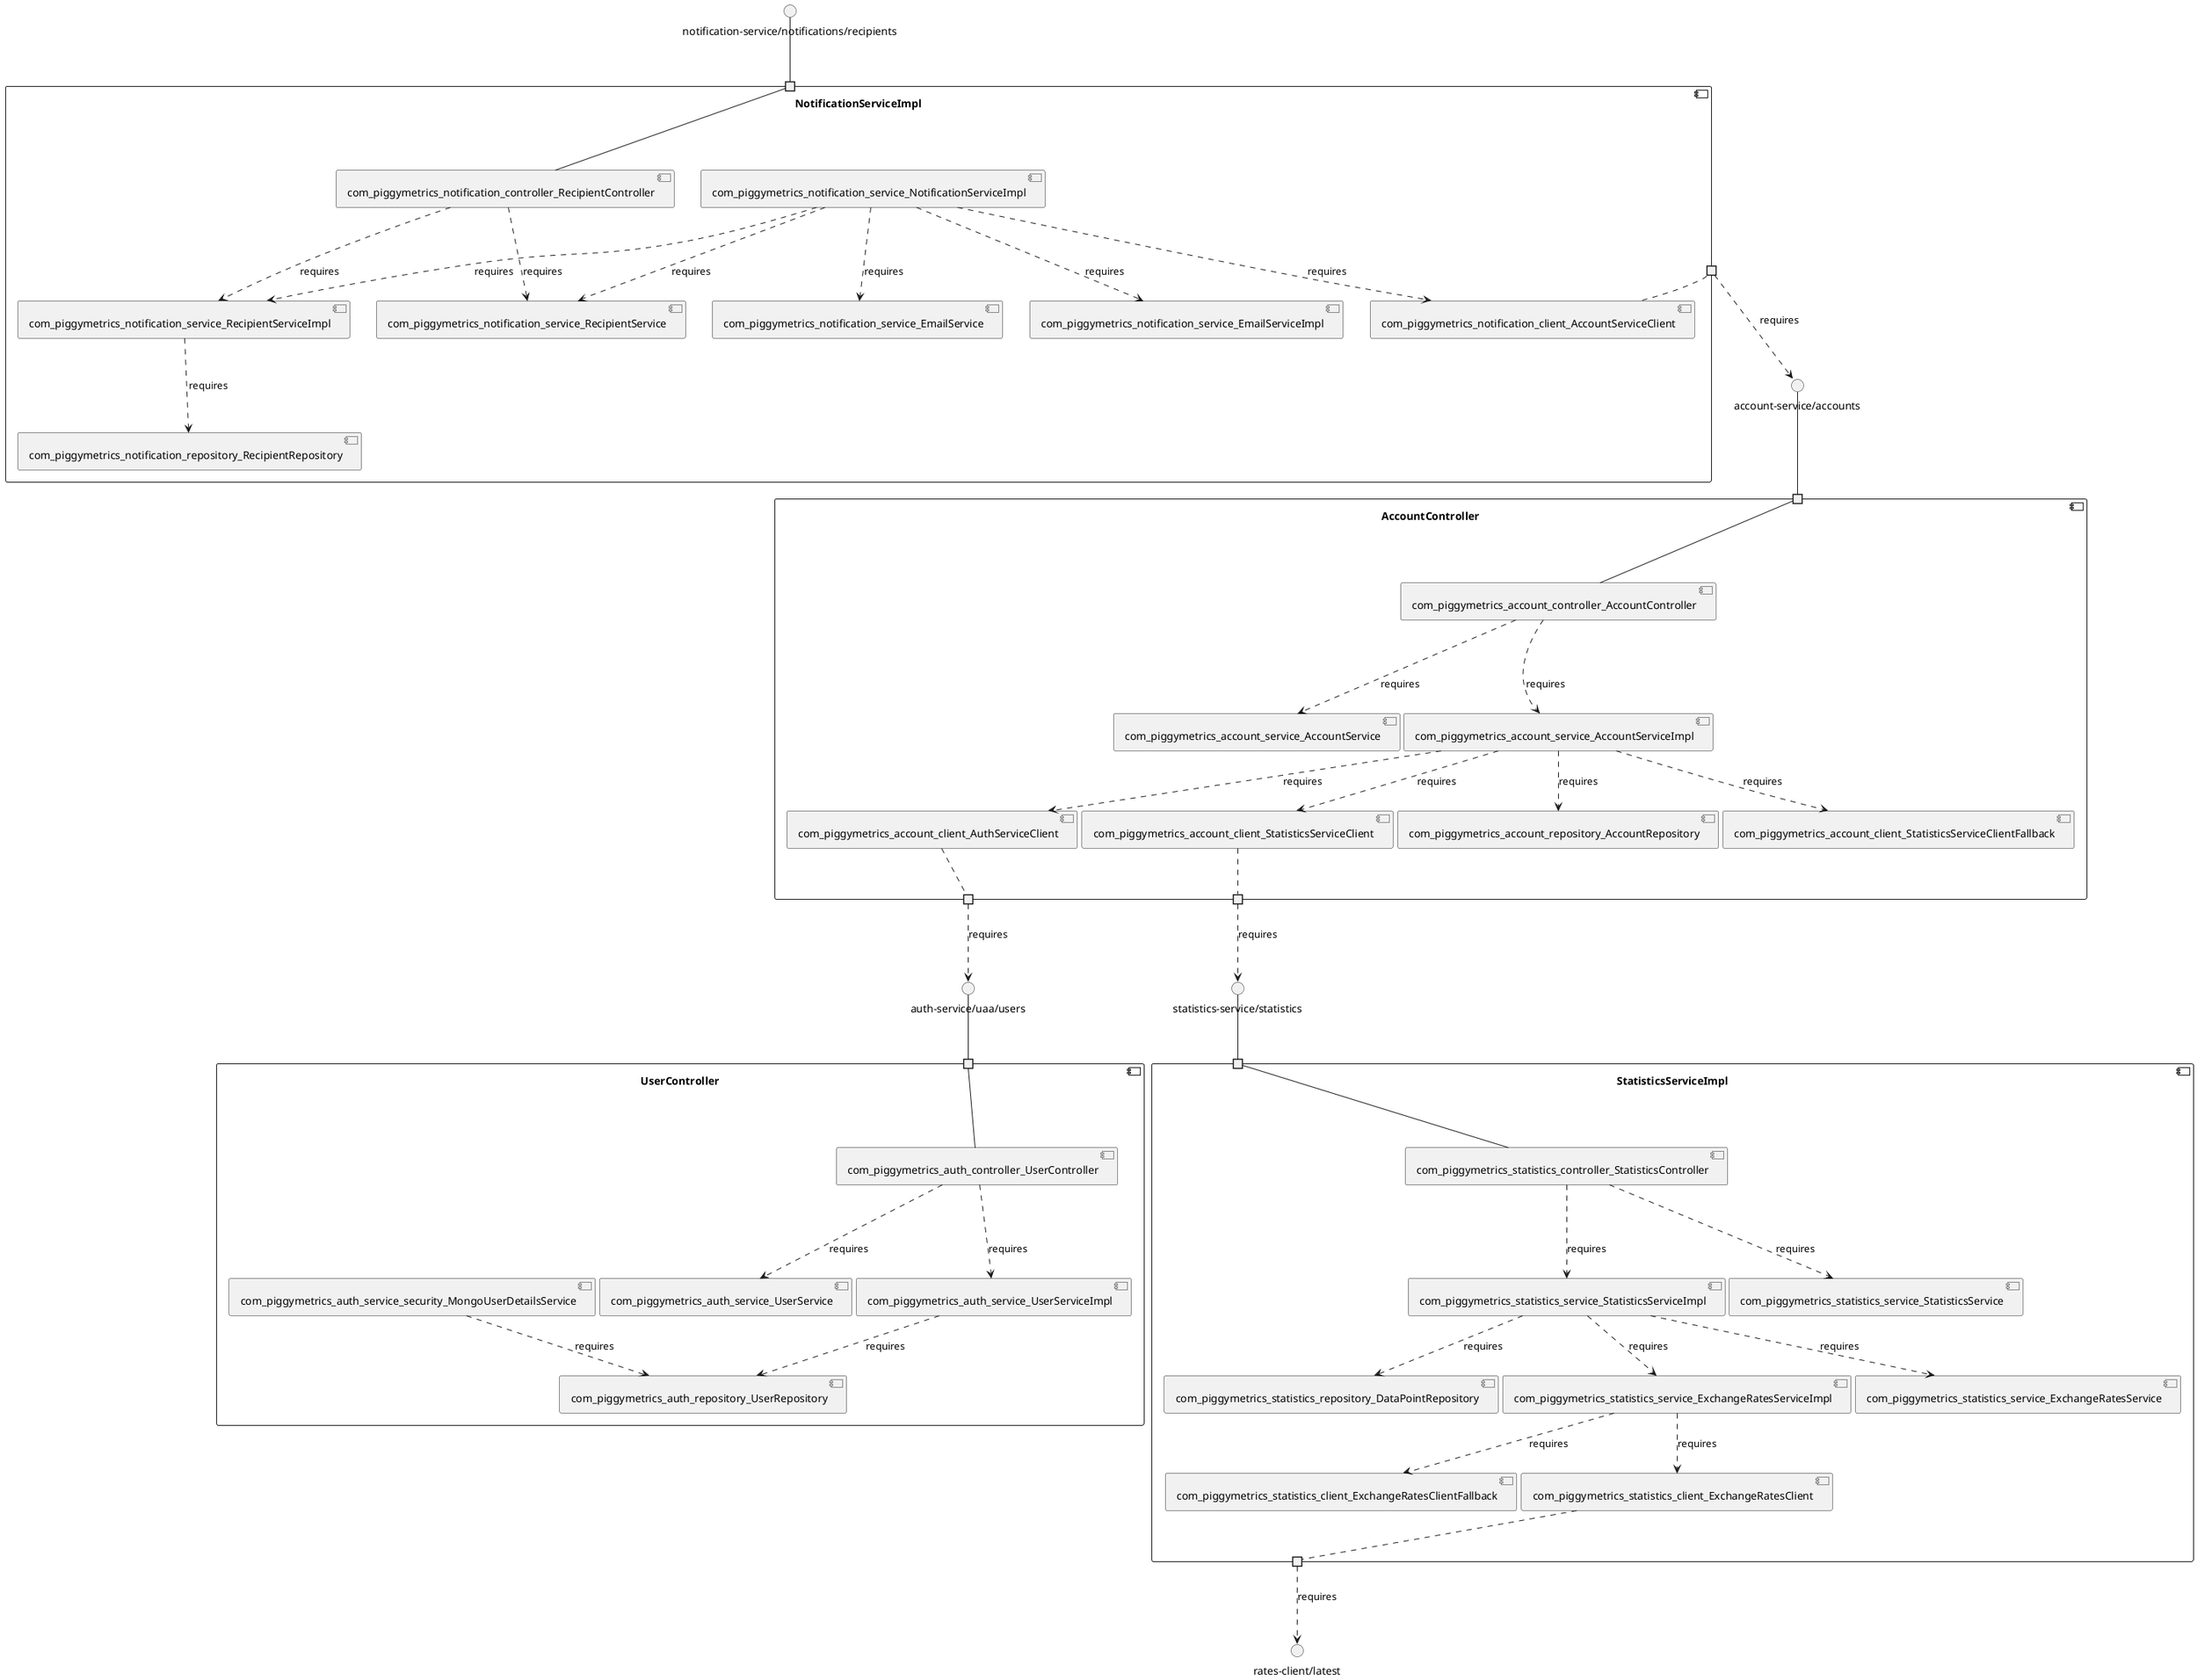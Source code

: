 @startuml
skinparam fixCircleLabelOverlapping true
component "AccountController\n\n\n\n\n\n" {
[com_piggymetrics_account_service_AccountService]
[com_piggymetrics_account_repository_AccountRepository]
[com_piggymetrics_account_controller_AccountController]
[com_piggymetrics_account_client_StatisticsServiceClientFallback]
[com_piggymetrics_account_service_AccountServiceImpl]
[com_piggymetrics_account_client_AuthServiceClient]
[com_piggymetrics_account_client_StatisticsServiceClient]
portin " " as AccountController.requires.account_service_accounts
portout " " as AccountController.provides.auth_service_uaa_users
portout " " as AccountController.provides.statistics_service_statistics
[com_piggymetrics_account_service_AccountServiceImpl]..>[com_piggymetrics_account_client_AuthServiceClient] : requires
[com_piggymetrics_account_controller_AccountController]..>[com_piggymetrics_account_service_AccountService] : requires
[com_piggymetrics_account_controller_AccountController]..>[com_piggymetrics_account_service_AccountServiceImpl] : requires
[com_piggymetrics_account_service_AccountServiceImpl]..>[com_piggymetrics_account_client_StatisticsServiceClientFallback] : requires
[com_piggymetrics_account_service_AccountServiceImpl]..>[com_piggymetrics_account_client_StatisticsServiceClient] : requires
[com_piggymetrics_account_service_AccountServiceImpl]..>[com_piggymetrics_account_repository_AccountRepository] : requires
"AccountController.requires.account_service_accounts"--[com_piggymetrics_account_controller_AccountController]
[com_piggymetrics_account_client_AuthServiceClient].."AccountController.provides.auth_service_uaa_users"
[com_piggymetrics_account_client_StatisticsServiceClient].."AccountController.provides.statistics_service_statistics"
}
interface "account-service/accounts" as interface.account_service_accounts
interface.account_service_accounts--"AccountController.requires.account_service_accounts"
interface "auth-service/uaa/users" as interface.auth_service_uaa_users
"AccountController.provides.auth_service_uaa_users"..>interface.auth_service_uaa_users : requires
interface "statistics-service/statistics" as interface.statistics_service_statistics
"AccountController.provides.statistics_service_statistics"..>interface.statistics_service_statistics : requires
component "NotificationServiceImpl\n\n\n\n\n\n" {
[com_piggymetrics_notification_service_RecipientServiceImpl]
[com_piggymetrics_notification_service_EmailService]
[com_piggymetrics_notification_client_AccountServiceClient]
[com_piggymetrics_notification_service_RecipientService]
[com_piggymetrics_notification_service_EmailServiceImpl]
[com_piggymetrics_notification_repository_RecipientRepository]
[com_piggymetrics_notification_service_NotificationServiceImpl]
[com_piggymetrics_notification_controller_RecipientController]
portin " " as NotificationServiceImpl.requires.notification_service_notifications_recipients
portout " " as NotificationServiceImpl.provides.account_service_accounts
[com_piggymetrics_notification_service_RecipientServiceImpl]..>[com_piggymetrics_notification_repository_RecipientRepository] : requires
[com_piggymetrics_notification_service_NotificationServiceImpl]..>[com_piggymetrics_notification_client_AccountServiceClient] : requires
[com_piggymetrics_notification_service_NotificationServiceImpl]..>[com_piggymetrics_notification_service_EmailService] : requires
[com_piggymetrics_notification_service_NotificationServiceImpl]..>[com_piggymetrics_notification_service_EmailServiceImpl] : requires
[com_piggymetrics_notification_service_NotificationServiceImpl]..>[com_piggymetrics_notification_service_RecipientServiceImpl] : requires
[com_piggymetrics_notification_service_NotificationServiceImpl]..>[com_piggymetrics_notification_service_RecipientService] : requires
[com_piggymetrics_notification_controller_RecipientController]..>[com_piggymetrics_notification_service_RecipientServiceImpl] : requires
[com_piggymetrics_notification_controller_RecipientController]..>[com_piggymetrics_notification_service_RecipientService] : requires
"NotificationServiceImpl.requires.notification_service_notifications_recipients"--[com_piggymetrics_notification_controller_RecipientController]
[com_piggymetrics_notification_client_AccountServiceClient].."NotificationServiceImpl.provides.account_service_accounts"
}
interface "notification-service/notifications/recipients" as interface.notification_service_notifications_recipients
interface.notification_service_notifications_recipients--"NotificationServiceImpl.requires.notification_service_notifications_recipients"
interface "account-service/accounts" as interface.account_service_accounts
"NotificationServiceImpl.provides.account_service_accounts"..>interface.account_service_accounts : requires
component "StatisticsServiceImpl\n\n\n\n\n\n" {
[com_piggymetrics_statistics_client_ExchangeRatesClientFallback]
[com_piggymetrics_statistics_controller_StatisticsController]
[com_piggymetrics_statistics_client_ExchangeRatesClient]
[com_piggymetrics_statistics_repository_DataPointRepository]
[com_piggymetrics_statistics_service_StatisticsServiceImpl]
[com_piggymetrics_statistics_service_ExchangeRatesServiceImpl]
[com_piggymetrics_statistics_service_ExchangeRatesService]
[com_piggymetrics_statistics_service_StatisticsService]
portin " " as StatisticsServiceImpl.requires.statistics_service_statistics
portout " " as StatisticsServiceImpl.provides.rates_client_latest
[com_piggymetrics_statistics_controller_StatisticsController]..>[com_piggymetrics_statistics_service_StatisticsServiceImpl] : requires
[com_piggymetrics_statistics_controller_StatisticsController]..>[com_piggymetrics_statistics_service_StatisticsService] : requires
[com_piggymetrics_statistics_service_ExchangeRatesServiceImpl]..>[com_piggymetrics_statistics_client_ExchangeRatesClientFallback] : requires
[com_piggymetrics_statistics_service_ExchangeRatesServiceImpl]..>[com_piggymetrics_statistics_client_ExchangeRatesClient] : requires
[com_piggymetrics_statistics_service_StatisticsServiceImpl]..>[com_piggymetrics_statistics_repository_DataPointRepository] : requires
[com_piggymetrics_statistics_service_StatisticsServiceImpl]..>[com_piggymetrics_statistics_service_ExchangeRatesServiceImpl] : requires
[com_piggymetrics_statistics_service_StatisticsServiceImpl]..>[com_piggymetrics_statistics_service_ExchangeRatesService] : requires
"StatisticsServiceImpl.requires.statistics_service_statistics"--[com_piggymetrics_statistics_controller_StatisticsController]
[com_piggymetrics_statistics_client_ExchangeRatesClient].."StatisticsServiceImpl.provides.rates_client_latest"
}
interface "statistics-service/statistics" as interface.statistics_service_statistics
interface.statistics_service_statistics--"StatisticsServiceImpl.requires.statistics_service_statistics"
interface "rates-client/latest" as interface.rates_client_latest
"StatisticsServiceImpl.provides.rates_client_latest"..>interface.rates_client_latest : requires
component "UserController\n\n\n\n\n\n" {
[com_piggymetrics_auth_controller_UserController]
[com_piggymetrics_auth_service_security_MongoUserDetailsService]
[com_piggymetrics_auth_repository_UserRepository]
[com_piggymetrics_auth_service_UserService]
[com_piggymetrics_auth_service_UserServiceImpl]
portin " " as UserController.requires.auth_service_uaa_users
[com_piggymetrics_auth_service_security_MongoUserDetailsService]..>[com_piggymetrics_auth_repository_UserRepository] : requires
[com_piggymetrics_auth_service_UserServiceImpl]..>[com_piggymetrics_auth_repository_UserRepository] : requires
[com_piggymetrics_auth_controller_UserController]..>[com_piggymetrics_auth_service_UserService] : requires
[com_piggymetrics_auth_controller_UserController]..>[com_piggymetrics_auth_service_UserServiceImpl] : requires
"UserController.requires.auth_service_uaa_users"--[com_piggymetrics_auth_controller_UserController]
}
interface "auth-service/uaa/users" as interface.auth_service_uaa_users
interface.auth_service_uaa_users--"UserController.requires.auth_service_uaa_users"

@enduml
